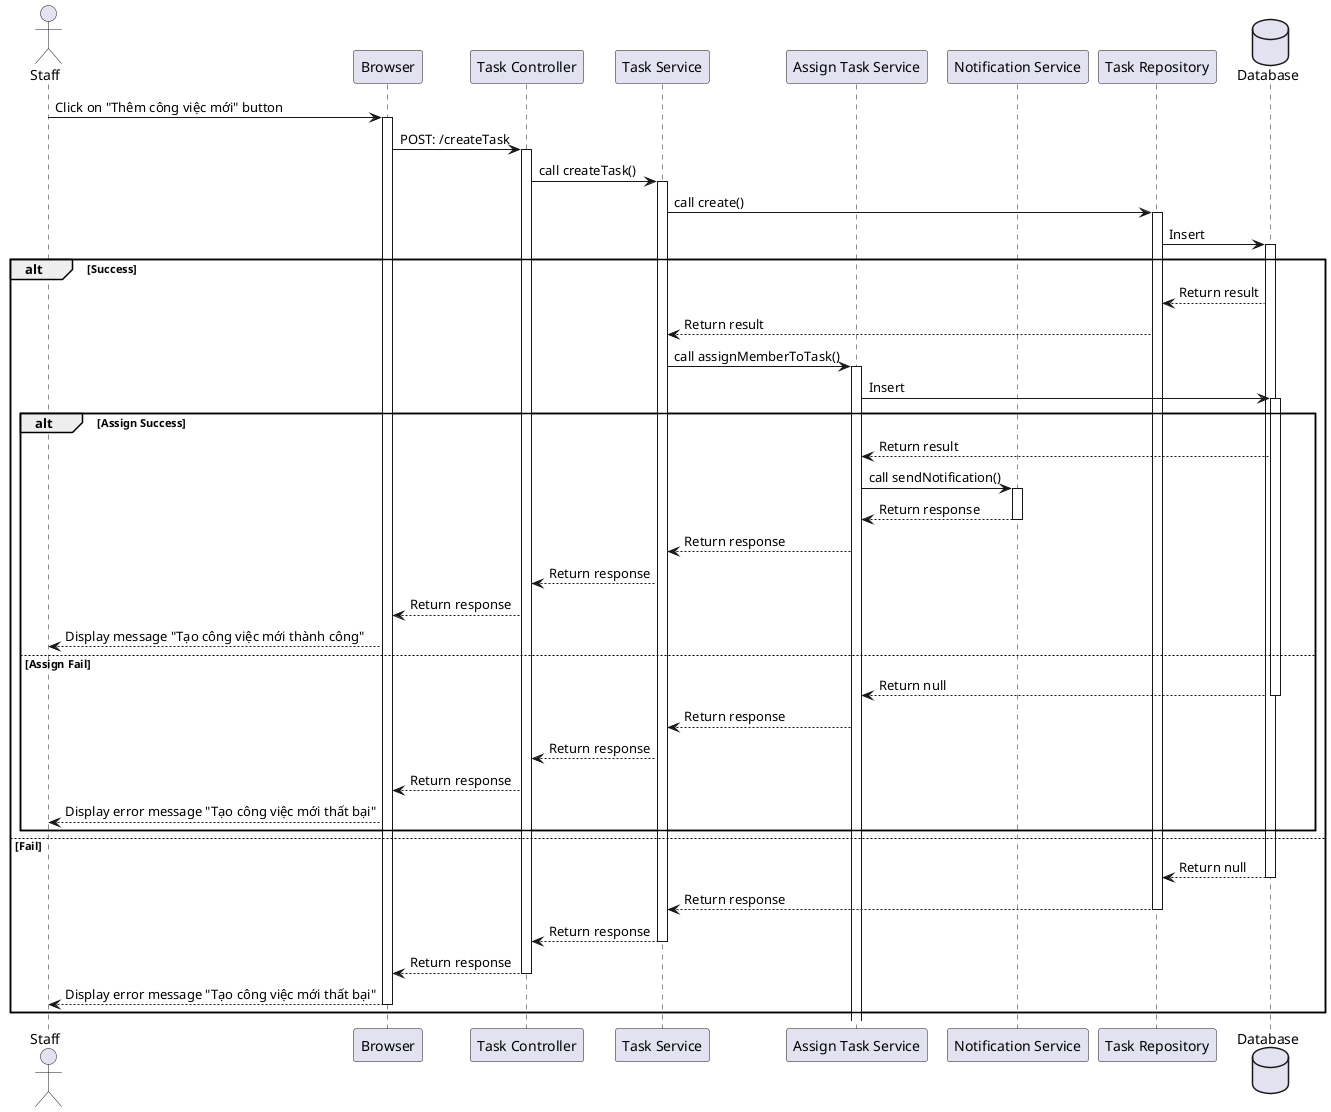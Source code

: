 @startuml

actor Staff as user
participant "Browser" as a
participant "Task Controller" as b
participant "Task Service" as c
participant "Assign Task Service" as d
participant "Notification Service" as e
participant "Task Repository" as f
database "Database" as g

user -> a++: Click on "Thêm công việc mới" button
a -> b++: POST: /createTask
b -> c++: call createTask()
c -> f++: call create()
f -> g++: Insert
alt Success
    g --> f: Return result
    f --> c: Return result
    c -> d++: call assignMemberToTask()
    d -> g++: Insert
    alt Assign Success
        g --> d: Return result
        d -> e++: call sendNotification()
        e --> d--: Return response
        d --> c: Return response
        c --> b: Return response
        b --> a: Return response
        a --> user: Display message "Tạo công việc mới thành công"
    else Assign Fail
        g --> d--: Return null
        d --> c: Return response
        c --> b: Return response
        b --> a: Return response
        a --> user: Display error message "Tạo công việc mới thất bại"
    end

else Fail
    g --> f--: Return null
    f --> c--: Return response
    c --> b--: Return response
    b --> a--: Return response
    a --> user--: Display error message "Tạo công việc mới thất bại"
end

@enduml